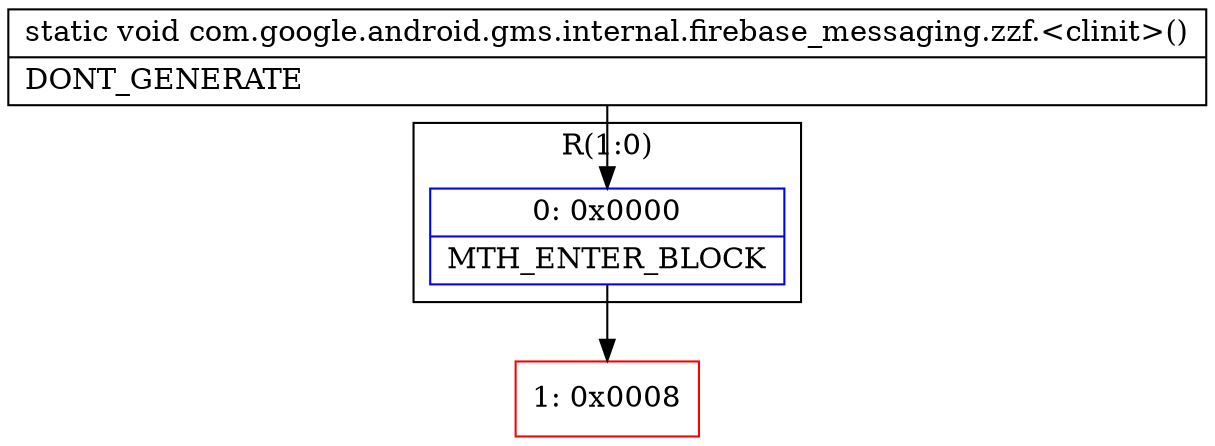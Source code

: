 digraph "CFG forcom.google.android.gms.internal.firebase_messaging.zzf.\<clinit\>()V" {
subgraph cluster_Region_1368049748 {
label = "R(1:0)";
node [shape=record,color=blue];
Node_0 [shape=record,label="{0\:\ 0x0000|MTH_ENTER_BLOCK\l}"];
}
Node_1 [shape=record,color=red,label="{1\:\ 0x0008}"];
MethodNode[shape=record,label="{static void com.google.android.gms.internal.firebase_messaging.zzf.\<clinit\>()  | DONT_GENERATE\l}"];
MethodNode -> Node_0;
Node_0 -> Node_1;
}

